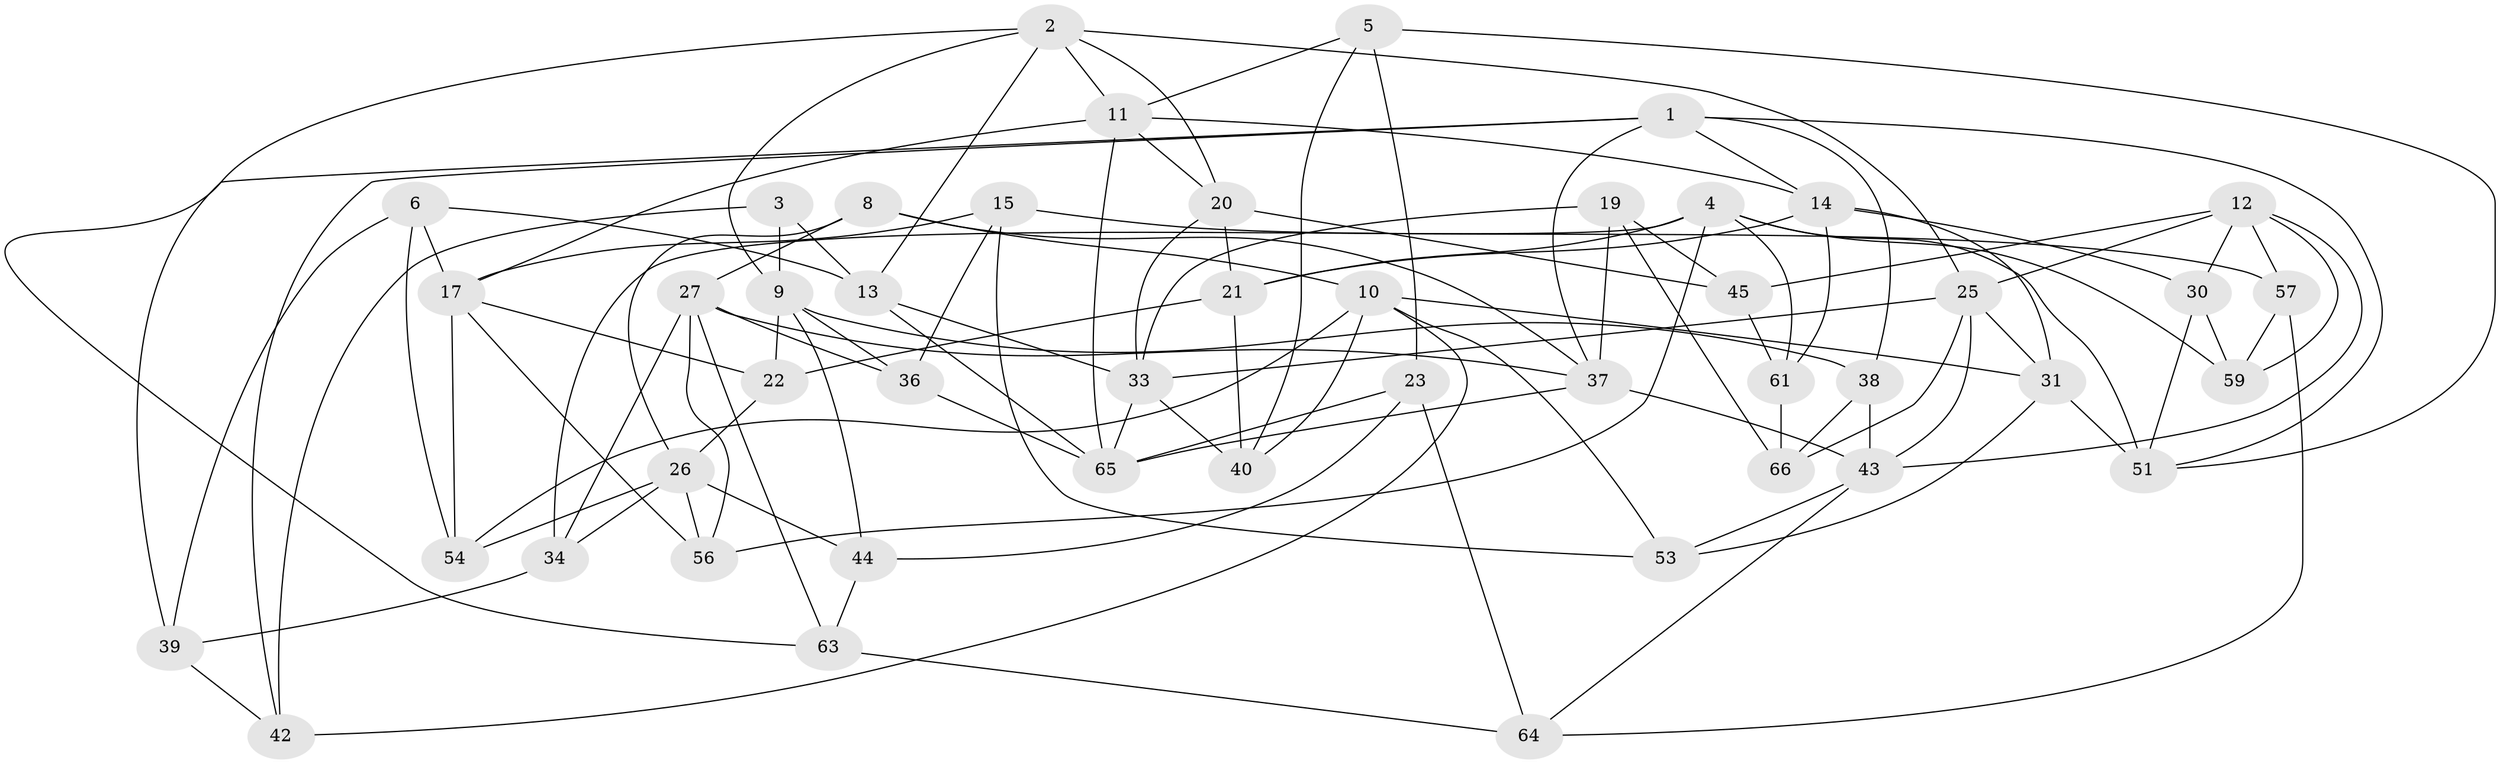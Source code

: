 // Generated by graph-tools (version 1.1) at 2025/52/02/27/25 19:52:27]
// undirected, 47 vertices, 112 edges
graph export_dot {
graph [start="1"]
  node [color=gray90,style=filled];
  1 [super="+16"];
  2 [super="+7"];
  3;
  4 [super="+29"];
  5;
  6;
  8;
  9 [super="+24"];
  10 [super="+68"];
  11 [super="+18"];
  12 [super="+48"];
  13 [super="+62"];
  14 [super="+49"];
  15;
  17 [super="+28"];
  19;
  20 [super="+35"];
  21 [super="+58"];
  22;
  23;
  25 [super="+32"];
  26 [super="+47"];
  27 [super="+52"];
  30;
  31 [super="+46"];
  33 [super="+55"];
  34;
  36;
  37 [super="+41"];
  38;
  39;
  40;
  42;
  43 [super="+50"];
  44;
  45;
  51 [super="+60"];
  53;
  54;
  56;
  57;
  59;
  61;
  63;
  64;
  65 [super="+67"];
  66;
  1 -- 37;
  1 -- 39;
  1 -- 51;
  1 -- 38;
  1 -- 42;
  1 -- 14;
  2 -- 11;
  2 -- 20;
  2 -- 9;
  2 -- 25;
  2 -- 13;
  2 -- 63;
  3 -- 13 [weight=2];
  3 -- 42;
  3 -- 9;
  4 -- 34;
  4 -- 51;
  4 -- 56;
  4 -- 61;
  4 -- 59;
  4 -- 21;
  5 -- 51;
  5 -- 23;
  5 -- 11;
  5 -- 40;
  6 -- 54;
  6 -- 17;
  6 -- 39;
  6 -- 13;
  8 -- 37;
  8 -- 10;
  8 -- 27;
  8 -- 26;
  9 -- 22;
  9 -- 36;
  9 -- 44;
  9 -- 38;
  10 -- 31;
  10 -- 53;
  10 -- 40;
  10 -- 42;
  10 -- 54;
  11 -- 20;
  11 -- 65;
  11 -- 17;
  11 -- 14;
  12 -- 45;
  12 -- 25;
  12 -- 57;
  12 -- 59;
  12 -- 30;
  12 -- 43;
  13 -- 33;
  13 -- 65;
  14 -- 21;
  14 -- 61;
  14 -- 30;
  14 -- 31;
  15 -- 57;
  15 -- 36;
  15 -- 53;
  15 -- 17;
  17 -- 56;
  17 -- 54;
  17 -- 22;
  19 -- 66;
  19 -- 33;
  19 -- 45;
  19 -- 37;
  20 -- 45;
  20 -- 33;
  20 -- 21 [weight=2];
  21 -- 22;
  21 -- 40;
  22 -- 26;
  23 -- 44;
  23 -- 64;
  23 -- 65;
  25 -- 66;
  25 -- 31;
  25 -- 33;
  25 -- 43;
  26 -- 44;
  26 -- 54;
  26 -- 34;
  26 -- 56;
  27 -- 36;
  27 -- 37;
  27 -- 56;
  27 -- 34;
  27 -- 63;
  30 -- 59;
  30 -- 51;
  31 -- 51 [weight=2];
  31 -- 53;
  33 -- 65;
  33 -- 40;
  34 -- 39;
  36 -- 65;
  37 -- 65;
  37 -- 43;
  38 -- 66;
  38 -- 43;
  39 -- 42;
  43 -- 53;
  43 -- 64;
  44 -- 63;
  45 -- 61;
  57 -- 64;
  57 -- 59;
  61 -- 66;
  63 -- 64;
}
